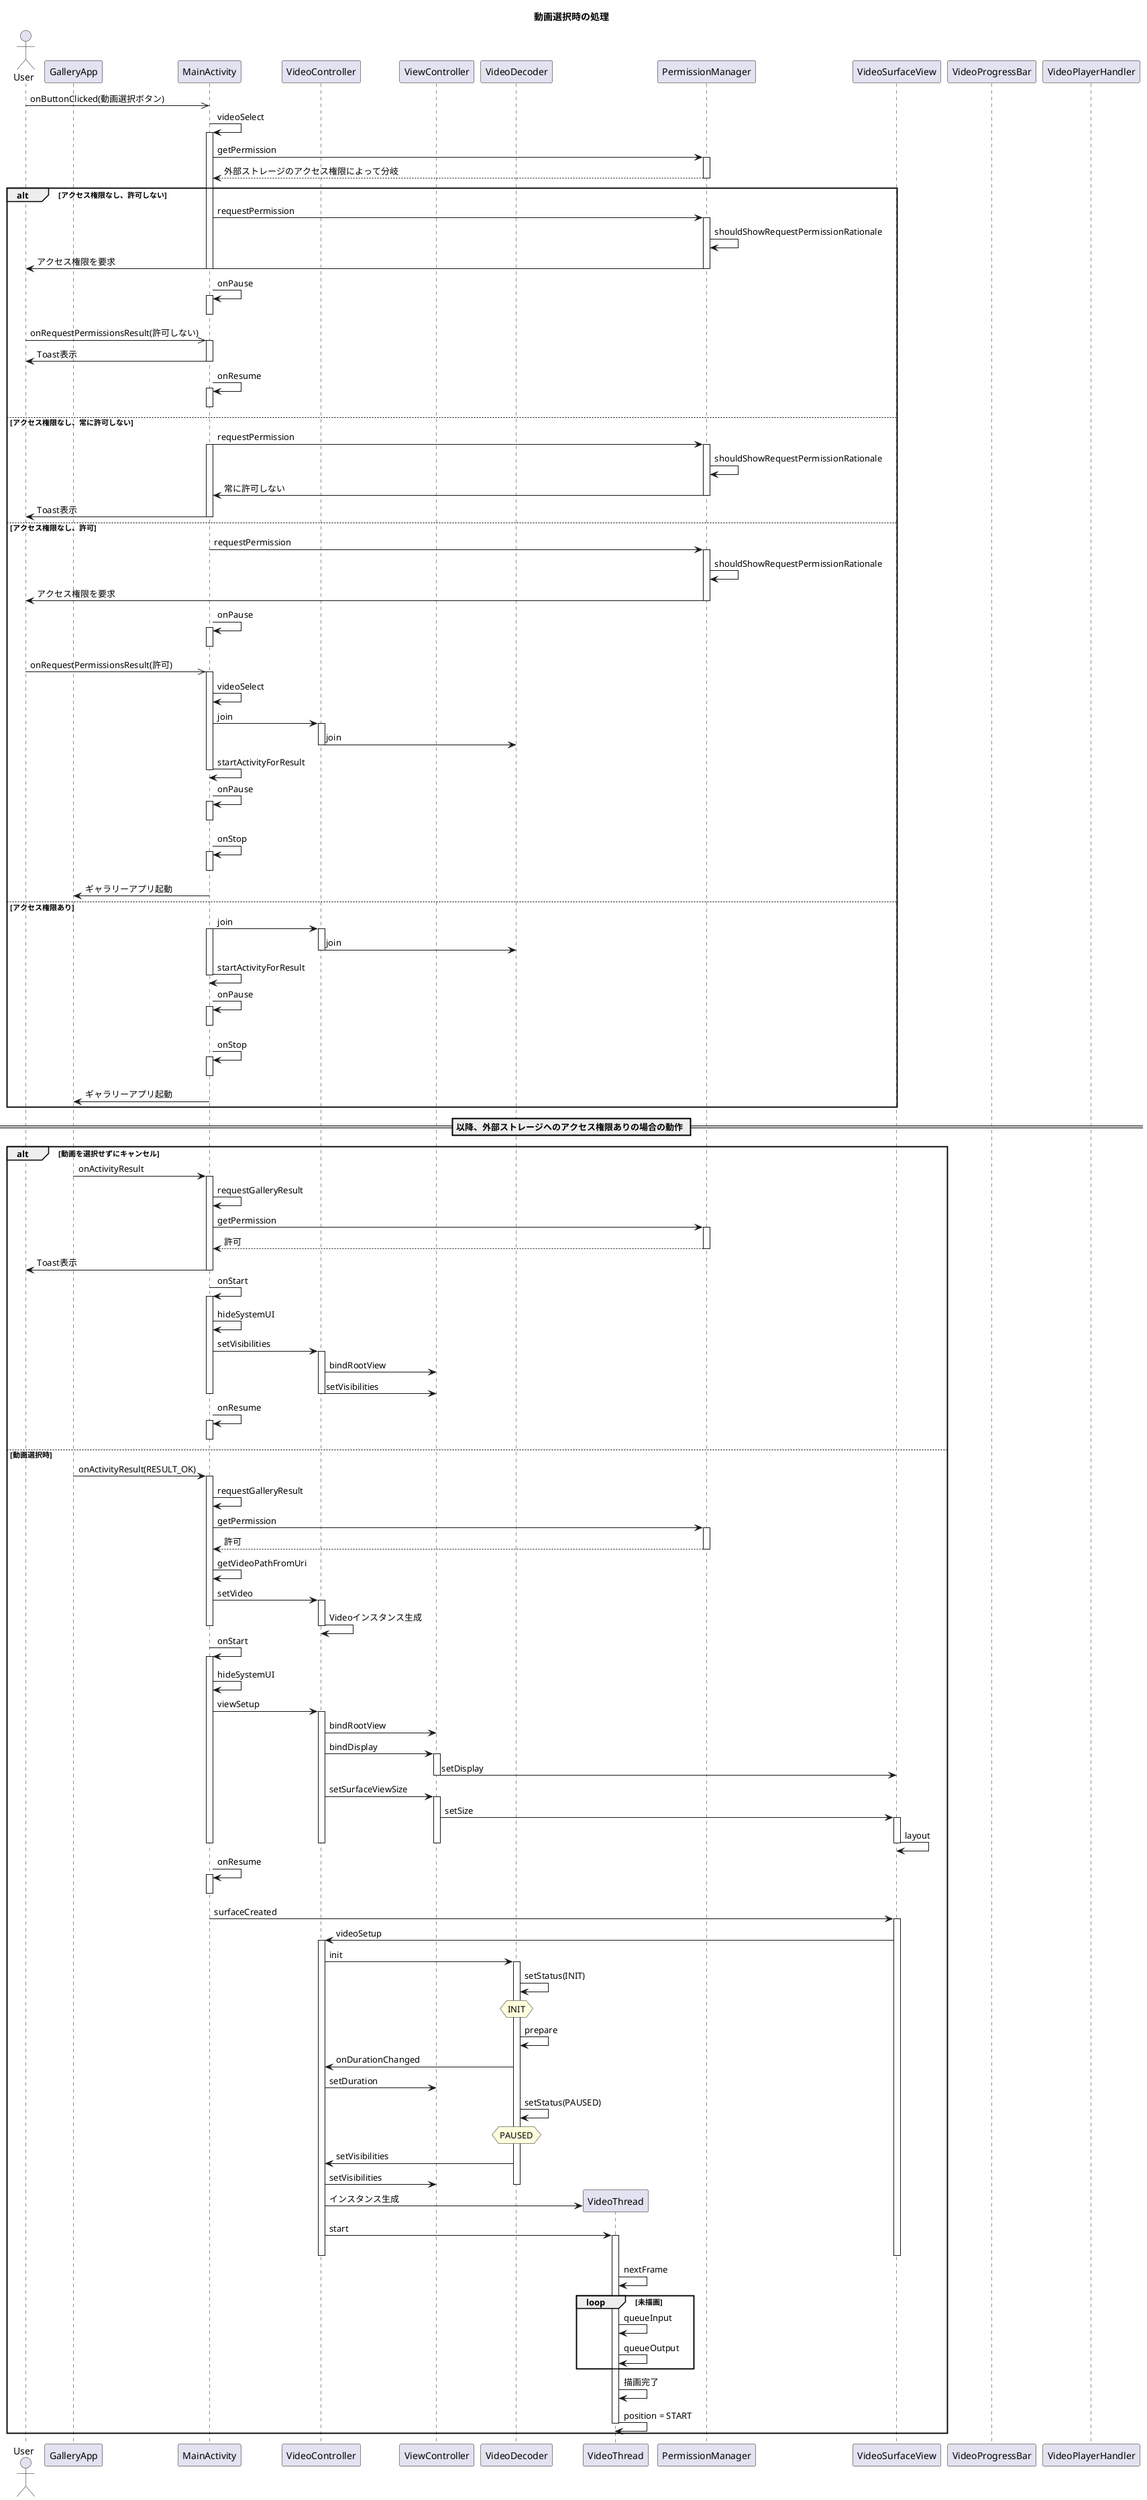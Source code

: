 @startuml video_select

title 動画選択時の処理

actor User
participant GalleryApp as Gallery
participant MainActivity as Main
participant VideoController as Controller
participant ViewController as Views
participant VideoDecoder as Decoder
participant VideoThread as Thread
participant PermissionManager as Permission
participant VideoSurfaceView as Surface
participant VideoProgressBar as Progress
participant VideoPlayerHandler as Handler

User ->> Main : onButtonClicked(動画選択ボタン)
Main -> Main ++ : videoSelect
Main -> Permission ++ : getPermission
return 外部ストレージのアクセス権限によって分岐

alt アクセス権限なし、許可しない
    Main -> Permission ++ : requestPermission
    Permission -> Permission : shouldShowRequestPermissionRationale
    User <- Permission -- : アクセス権限を要求
    deactivate Main
    Main -> Main ++ : onPause
    deactivate Main
    User ->> Main ++ : onRequestPermissionsResult(許可しない)
    Main -> User -- : Toast表示
    Main -> Main ++ : onResume
    deactivate Main
else アクセス権限なし、常に許可しない
    Main -> Permission ++ : requestPermission
    activate Main
    Permission -> Permission : shouldShowRequestPermissionRationale
    Main <- Permission -- : 常に許可しない
    Main -> User -- : Toast表示
else アクセス権限なし、許可
    Main -> Permission ++ : requestPermission
    Permission -> Permission : shouldShowRequestPermissionRationale
    User <- Permission -- : アクセス権限を要求
    Main -> Main ++ : onPause
    deactivate Main
    User ->> Main ++ : onRequestPermissionsResult(許可)
    Main -> Main : videoSelect
    Main -> Controller ++ : join
    Controller -> Decoder : join
    deactivate Controller
    Main -> Main -- : startActivityForResult
    Main -> Main ++ : onPause
    deactivate Main
    Main -> Main ++ : onStop
    deactivate Main
    Gallery <- Main : ギャラリーアプリ起動
else アクセス権限あり
    Main -> Controller ++ : join
    activate Main
    Controller -> Decoder : join
    deactivate Controller
    Main -> Main -- : startActivityForResult
    Main -> Main ++ : onPause
    deactivate Main
    Main -> Main ++ : onStop
    deactivate Main
    
    Gallery <- Main : ギャラリーアプリ起動
end

== 以降、外部ストレージへのアクセス権限ありの場合の動作 ==

alt 動画を選択せずにキャンセル
    Gallery -> Main ++ : onActivityResult
    Main -> Main : requestGalleryResult
    Main -> Permission ++ : getPermission
    return 許可
    User <- Main -- : Toast表示
    Main -> Main ++ : onStart
    Main -> Main : hideSystemUI
    Main -> Controller ++ : setVisibilities
    Controller -> Views : bindRootView
    Controller -> Views : setVisibilities
    deactivate Controller
    deactivate Main
    Main -> Main ++ : onResume
    deactivate Main
else 動画選択時
    Gallery -> Main ++ : onActivityResult(RESULT_OK)
    Main -> Main : requestGalleryResult
    Main -> Permission ++ : getPermission
    return 許可
    Main -> Main : getVideoPathFromUri
    Main -> Controller ++ : setVideo
    Controller -> Controller : Videoインスタンス生成
    deactivate Controller
    deactivate Main

    Main -> Main ++ : onStart
    Main -> Main : hideSystemUI
    Main -> Controller ++ : viewSetup
    Controller -> Views : bindRootView
    Controller -> Views ++ : bindDisplay
    Views -> Surface : setDisplay
    deactivate Views
    Controller -> Views ++ : setSurfaceViewSize
    Views -> Surface ++ : setSize
    Surface -> Surface -- : layout
    deactivate Views
    deactivate Controller
    deactivate Main
    Main -> Main ++ : onResume
    deactivate Main
    Main -> Surface ++ : surfaceCreated
    Surface -> Controller ++ : videoSetup
    Controller -> Decoder ++ : init
    Decoder -> Decoder : setStatus(INIT)
    hnote over Decoder
    INIT
    end note
    Decoder -> Decoder : prepare
    Controller <- Decoder : onDurationChanged
    Controller -> Views : setDuration
    Decoder -> Decoder : setStatus(PAUSED)
    hnote over Decoder
    PAUSED
    end note
    Controller <- Decoder : setVisibilities
    Controller -> Views : setVisibilities
    deactivate Decoder
    Controller -> Thread ** : インスタンス生成
    Controller -> Thread ++ : start
    deactivate Surface
    deactivate Controller
    Thread -> Thread : nextFrame
    loop 未描画
    Thread -> Thread : queueInput
    Thread -> Thread : queueOutput
    end
    Thread -> Thread : 描画完了
    Thread -> Thread : position = START
    deactivate Thread
end

@enduml